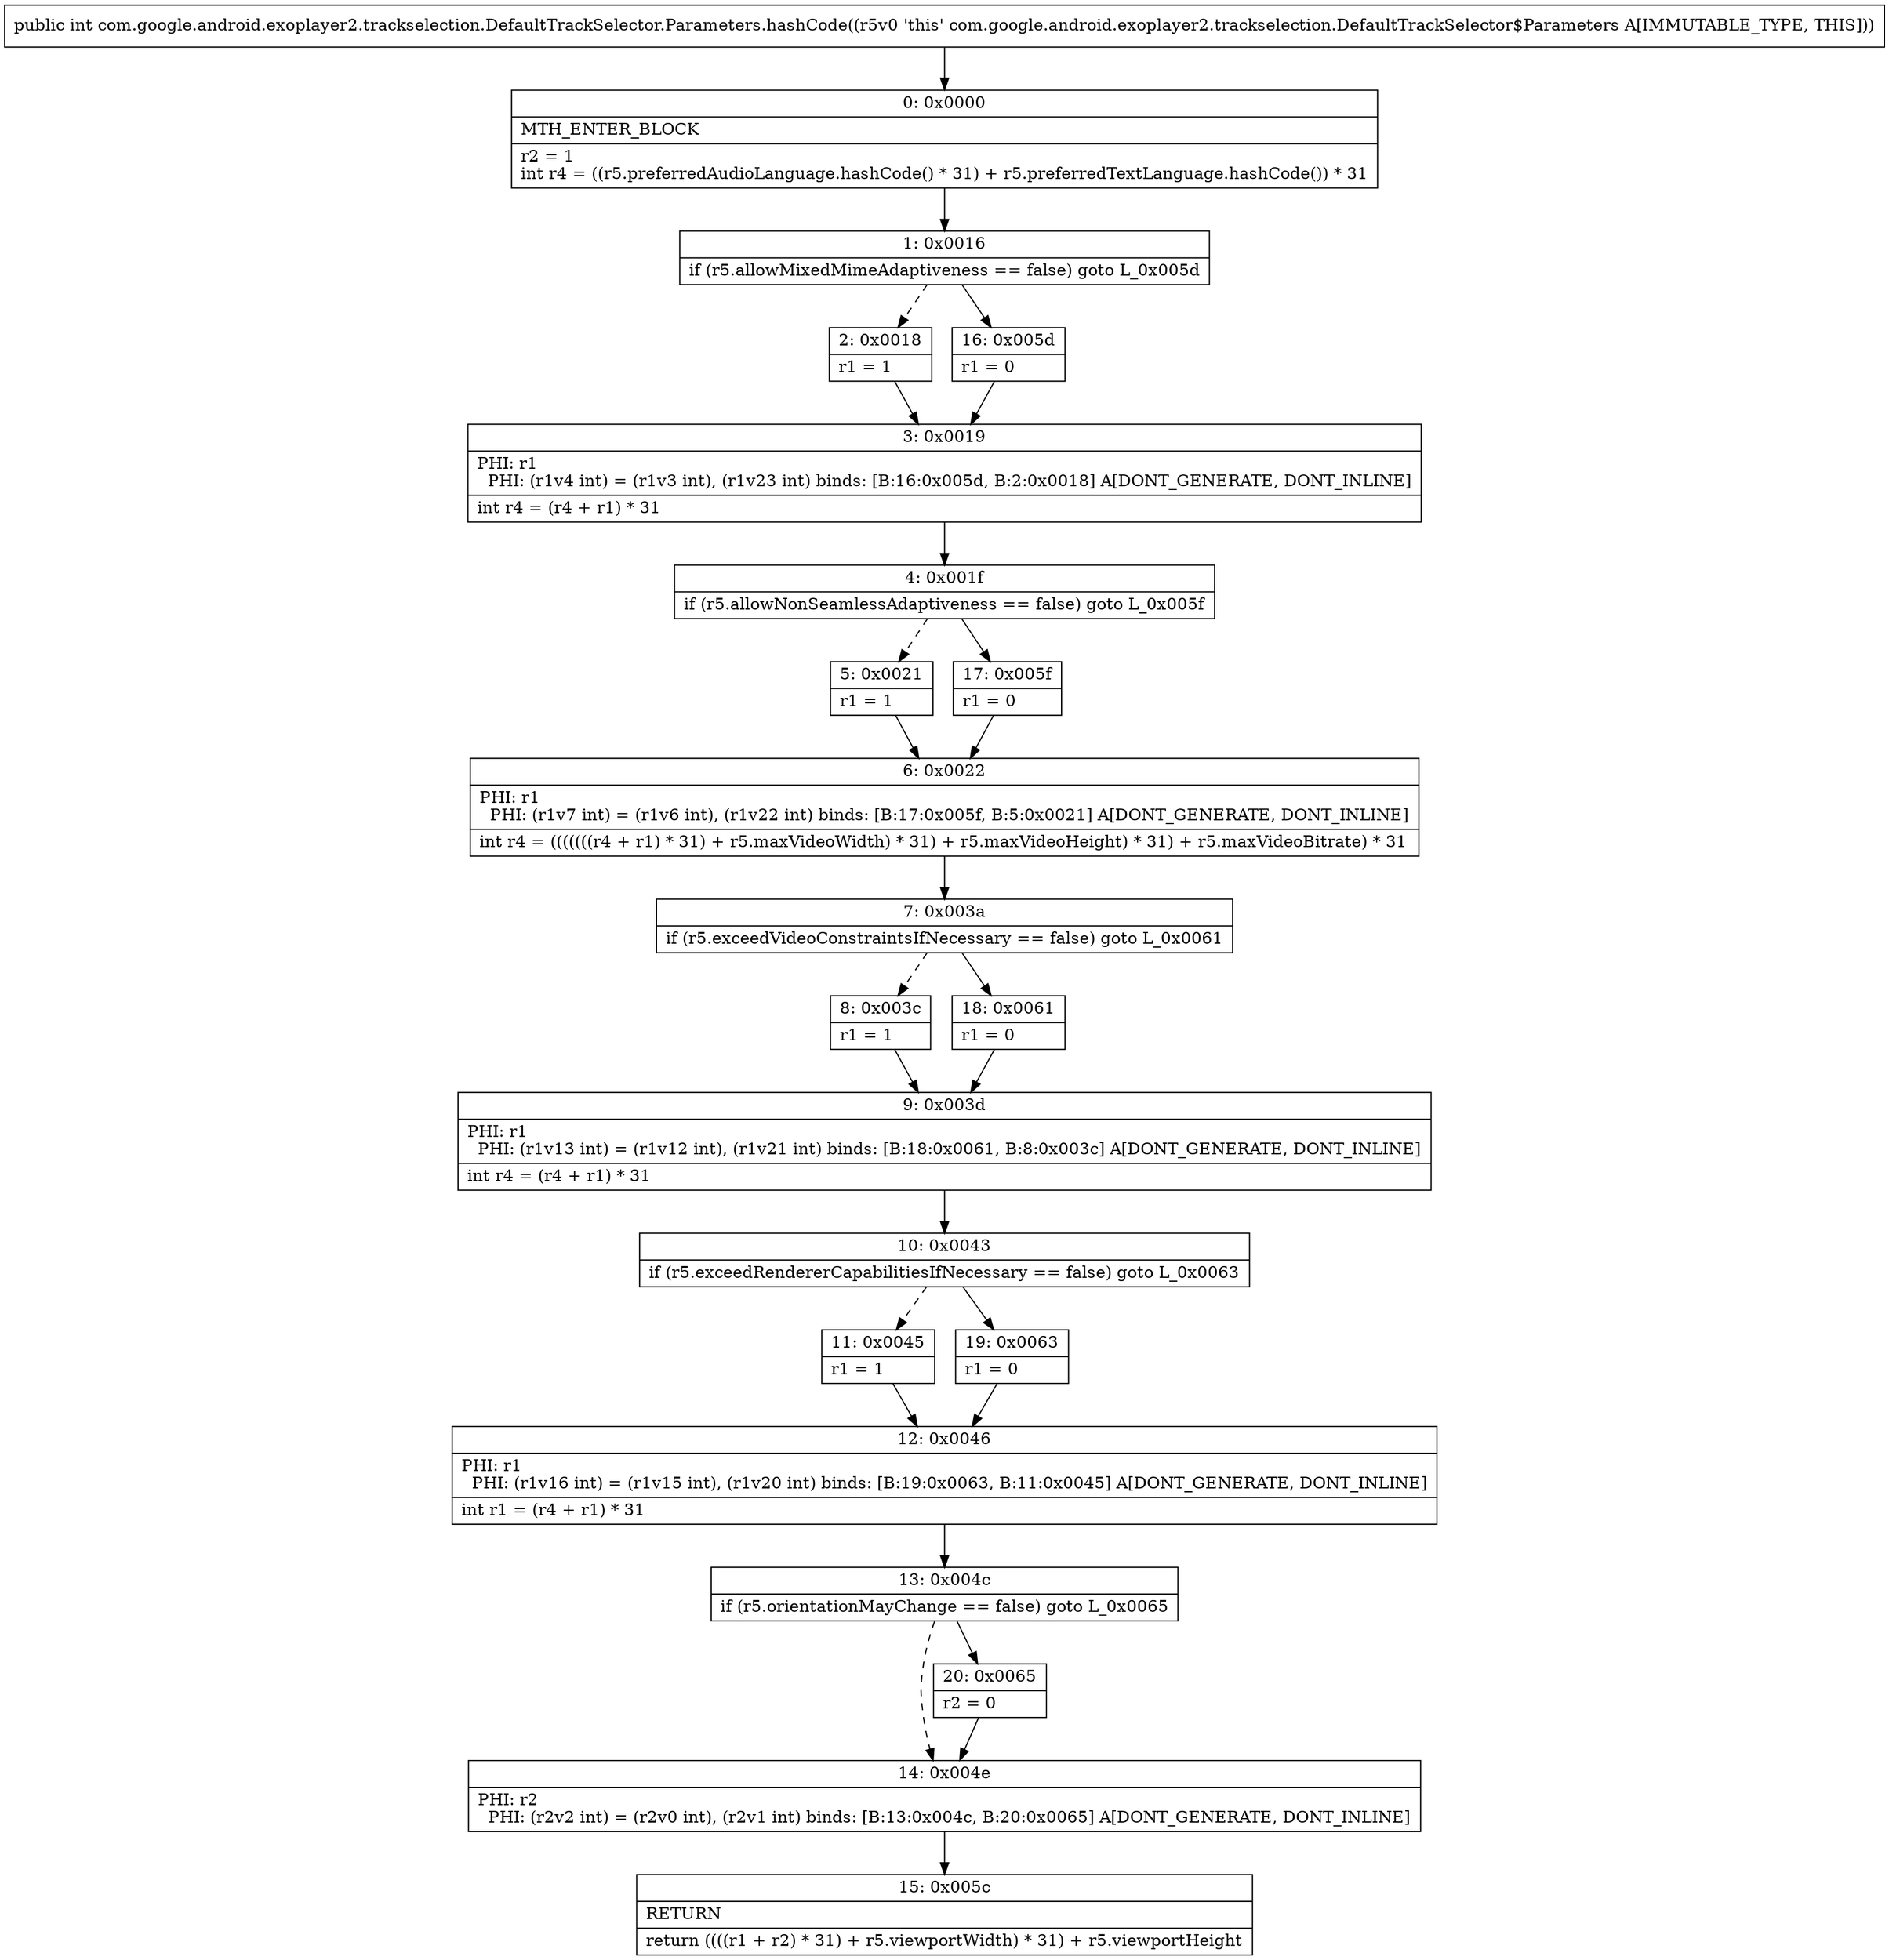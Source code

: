 digraph "CFG forcom.google.android.exoplayer2.trackselection.DefaultTrackSelector.Parameters.hashCode()I" {
Node_0 [shape=record,label="{0\:\ 0x0000|MTH_ENTER_BLOCK\l|r2 = 1\lint r4 = ((r5.preferredAudioLanguage.hashCode() * 31) + r5.preferredTextLanguage.hashCode()) * 31\l}"];
Node_1 [shape=record,label="{1\:\ 0x0016|if (r5.allowMixedMimeAdaptiveness == false) goto L_0x005d\l}"];
Node_2 [shape=record,label="{2\:\ 0x0018|r1 = 1\l}"];
Node_3 [shape=record,label="{3\:\ 0x0019|PHI: r1 \l  PHI: (r1v4 int) = (r1v3 int), (r1v23 int) binds: [B:16:0x005d, B:2:0x0018] A[DONT_GENERATE, DONT_INLINE]\l|int r4 = (r4 + r1) * 31\l}"];
Node_4 [shape=record,label="{4\:\ 0x001f|if (r5.allowNonSeamlessAdaptiveness == false) goto L_0x005f\l}"];
Node_5 [shape=record,label="{5\:\ 0x0021|r1 = 1\l}"];
Node_6 [shape=record,label="{6\:\ 0x0022|PHI: r1 \l  PHI: (r1v7 int) = (r1v6 int), (r1v22 int) binds: [B:17:0x005f, B:5:0x0021] A[DONT_GENERATE, DONT_INLINE]\l|int r4 = (((((((r4 + r1) * 31) + r5.maxVideoWidth) * 31) + r5.maxVideoHeight) * 31) + r5.maxVideoBitrate) * 31\l}"];
Node_7 [shape=record,label="{7\:\ 0x003a|if (r5.exceedVideoConstraintsIfNecessary == false) goto L_0x0061\l}"];
Node_8 [shape=record,label="{8\:\ 0x003c|r1 = 1\l}"];
Node_9 [shape=record,label="{9\:\ 0x003d|PHI: r1 \l  PHI: (r1v13 int) = (r1v12 int), (r1v21 int) binds: [B:18:0x0061, B:8:0x003c] A[DONT_GENERATE, DONT_INLINE]\l|int r4 = (r4 + r1) * 31\l}"];
Node_10 [shape=record,label="{10\:\ 0x0043|if (r5.exceedRendererCapabilitiesIfNecessary == false) goto L_0x0063\l}"];
Node_11 [shape=record,label="{11\:\ 0x0045|r1 = 1\l}"];
Node_12 [shape=record,label="{12\:\ 0x0046|PHI: r1 \l  PHI: (r1v16 int) = (r1v15 int), (r1v20 int) binds: [B:19:0x0063, B:11:0x0045] A[DONT_GENERATE, DONT_INLINE]\l|int r1 = (r4 + r1) * 31\l}"];
Node_13 [shape=record,label="{13\:\ 0x004c|if (r5.orientationMayChange == false) goto L_0x0065\l}"];
Node_14 [shape=record,label="{14\:\ 0x004e|PHI: r2 \l  PHI: (r2v2 int) = (r2v0 int), (r2v1 int) binds: [B:13:0x004c, B:20:0x0065] A[DONT_GENERATE, DONT_INLINE]\l}"];
Node_15 [shape=record,label="{15\:\ 0x005c|RETURN\l|return ((((r1 + r2) * 31) + r5.viewportWidth) * 31) + r5.viewportHeight\l}"];
Node_16 [shape=record,label="{16\:\ 0x005d|r1 = 0\l}"];
Node_17 [shape=record,label="{17\:\ 0x005f|r1 = 0\l}"];
Node_18 [shape=record,label="{18\:\ 0x0061|r1 = 0\l}"];
Node_19 [shape=record,label="{19\:\ 0x0063|r1 = 0\l}"];
Node_20 [shape=record,label="{20\:\ 0x0065|r2 = 0\l}"];
MethodNode[shape=record,label="{public int com.google.android.exoplayer2.trackselection.DefaultTrackSelector.Parameters.hashCode((r5v0 'this' com.google.android.exoplayer2.trackselection.DefaultTrackSelector$Parameters A[IMMUTABLE_TYPE, THIS])) }"];
MethodNode -> Node_0;
Node_0 -> Node_1;
Node_1 -> Node_2[style=dashed];
Node_1 -> Node_16;
Node_2 -> Node_3;
Node_3 -> Node_4;
Node_4 -> Node_5[style=dashed];
Node_4 -> Node_17;
Node_5 -> Node_6;
Node_6 -> Node_7;
Node_7 -> Node_8[style=dashed];
Node_7 -> Node_18;
Node_8 -> Node_9;
Node_9 -> Node_10;
Node_10 -> Node_11[style=dashed];
Node_10 -> Node_19;
Node_11 -> Node_12;
Node_12 -> Node_13;
Node_13 -> Node_14[style=dashed];
Node_13 -> Node_20;
Node_14 -> Node_15;
Node_16 -> Node_3;
Node_17 -> Node_6;
Node_18 -> Node_9;
Node_19 -> Node_12;
Node_20 -> Node_14;
}

